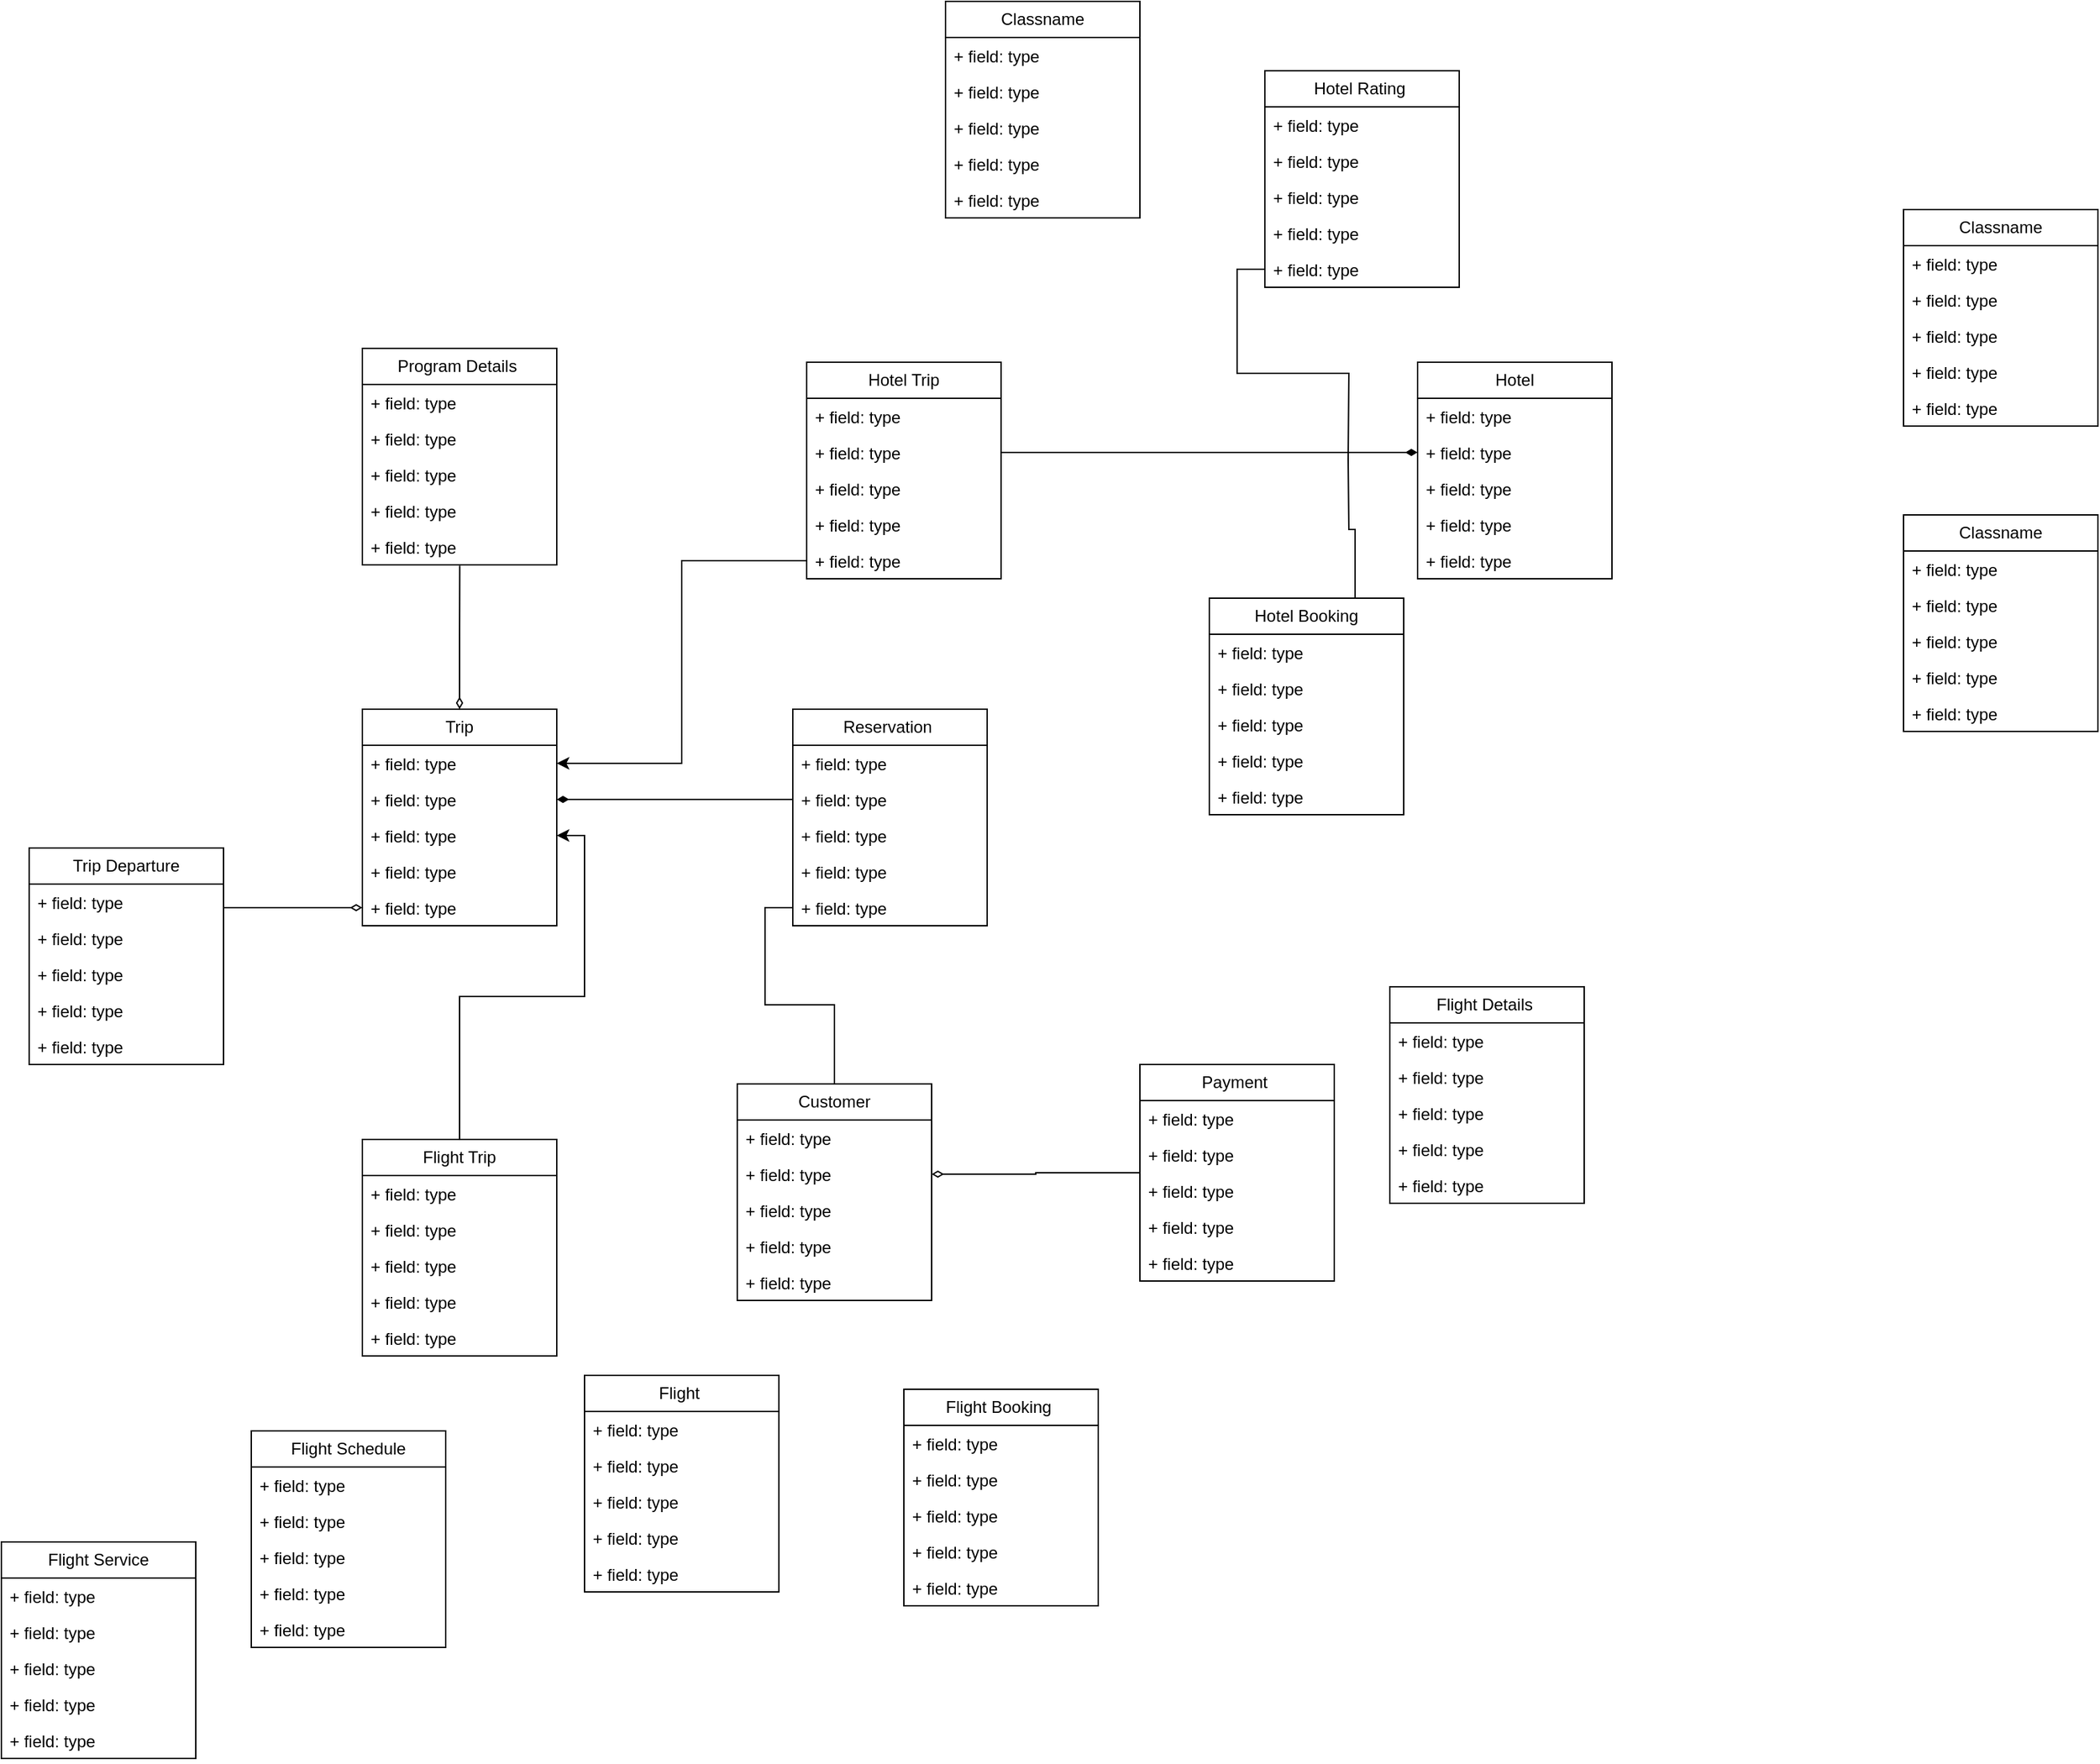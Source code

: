 <mxfile version="24.7.17">
  <diagram name="Page-1" id="XAzfdvRKxMqADVPigdxA">
    <mxGraphModel dx="3598" dy="2208" grid="1" gridSize="10" guides="1" tooltips="1" connect="1" arrows="1" fold="1" page="1" pageScale="1" pageWidth="850" pageHeight="1100" math="0" shadow="0">
      <root>
        <mxCell id="0" />
        <mxCell id="1" parent="0" />
        <mxCell id="RdfMwzU2SmDmF-A31WhD-36" style="edgeStyle=orthogonalEdgeStyle;rounded=0;orthogonalLoop=1;jettySize=auto;html=1;exitX=1;exitY=0.5;exitDx=0;exitDy=0;entryX=1;entryY=0.5;entryDx=0;entryDy=0;" parent="1" edge="1">
          <mxGeometry relative="1" as="geometry">
            <mxPoint x="190" y="120.0" as="targetPoint" />
            <Array as="points">
              <mxPoint x="560" y="300" />
              <mxPoint x="560" y="120" />
            </Array>
          </mxGeometry>
        </mxCell>
        <mxCell id="PqqIBDj1YlnKyvbkAwtZ-1" value="Hotel Rating&amp;nbsp;" style="swimlane;fontStyle=0;childLayout=stackLayout;horizontal=1;startSize=26;fillColor=none;horizontalStack=0;resizeParent=1;resizeParentMax=0;resizeLast=0;collapsible=1;marginBottom=0;whiteSpace=wrap;html=1;strokeColor=default;" vertex="1" parent="1">
          <mxGeometry y="-50" width="140" height="156" as="geometry" />
        </mxCell>
        <mxCell id="PqqIBDj1YlnKyvbkAwtZ-2" value="+ field: type" style="text;strokeColor=none;fillColor=none;align=left;verticalAlign=top;spacingLeft=4;spacingRight=4;overflow=hidden;rotatable=0;points=[[0,0.5],[1,0.5]];portConstraint=eastwest;whiteSpace=wrap;html=1;" vertex="1" parent="PqqIBDj1YlnKyvbkAwtZ-1">
          <mxGeometry y="26" width="140" height="26" as="geometry" />
        </mxCell>
        <mxCell id="PqqIBDj1YlnKyvbkAwtZ-3" value="+ field: type" style="text;strokeColor=none;fillColor=none;align=left;verticalAlign=top;spacingLeft=4;spacingRight=4;overflow=hidden;rotatable=0;points=[[0,0.5],[1,0.5]];portConstraint=eastwest;whiteSpace=wrap;html=1;" vertex="1" parent="PqqIBDj1YlnKyvbkAwtZ-1">
          <mxGeometry y="52" width="140" height="26" as="geometry" />
        </mxCell>
        <mxCell id="PqqIBDj1YlnKyvbkAwtZ-4" value="+ field: type" style="text;strokeColor=none;fillColor=none;align=left;verticalAlign=top;spacingLeft=4;spacingRight=4;overflow=hidden;rotatable=0;points=[[0,0.5],[1,0.5]];portConstraint=eastwest;whiteSpace=wrap;html=1;" vertex="1" parent="PqqIBDj1YlnKyvbkAwtZ-1">
          <mxGeometry y="78" width="140" height="26" as="geometry" />
        </mxCell>
        <mxCell id="PqqIBDj1YlnKyvbkAwtZ-5" value="+ field: type" style="text;strokeColor=none;fillColor=none;align=left;verticalAlign=top;spacingLeft=4;spacingRight=4;overflow=hidden;rotatable=0;points=[[0,0.5],[1,0.5]];portConstraint=eastwest;whiteSpace=wrap;html=1;" vertex="1" parent="PqqIBDj1YlnKyvbkAwtZ-1">
          <mxGeometry y="104" width="140" height="26" as="geometry" />
        </mxCell>
        <mxCell id="PqqIBDj1YlnKyvbkAwtZ-122" style="edgeStyle=orthogonalEdgeStyle;rounded=0;orthogonalLoop=1;jettySize=auto;html=1;exitX=0;exitY=0.5;exitDx=0;exitDy=0;endArrow=none;endFill=0;jumpSize=3;endSize=4;startSize=5;" edge="1" parent="PqqIBDj1YlnKyvbkAwtZ-1" source="PqqIBDj1YlnKyvbkAwtZ-7">
          <mxGeometry relative="1" as="geometry">
            <mxPoint x="60" y="280" as="targetPoint" />
          </mxGeometry>
        </mxCell>
        <mxCell id="PqqIBDj1YlnKyvbkAwtZ-7" value="+ field: type" style="text;strokeColor=none;fillColor=none;align=left;verticalAlign=top;spacingLeft=4;spacingRight=4;overflow=hidden;rotatable=0;points=[[0,0.5],[1,0.5]];portConstraint=eastwest;whiteSpace=wrap;html=1;" vertex="1" parent="PqqIBDj1YlnKyvbkAwtZ-1">
          <mxGeometry y="130" width="140" height="26" as="geometry" />
        </mxCell>
        <mxCell id="PqqIBDj1YlnKyvbkAwtZ-8" value="Flight Schedule" style="swimlane;fontStyle=0;childLayout=stackLayout;horizontal=1;startSize=26;fillColor=none;horizontalStack=0;resizeParent=1;resizeParentMax=0;resizeLast=0;collapsible=1;marginBottom=0;whiteSpace=wrap;html=1;" vertex="1" parent="1">
          <mxGeometry x="-730" y="930" width="140" height="156" as="geometry" />
        </mxCell>
        <mxCell id="PqqIBDj1YlnKyvbkAwtZ-9" value="+ field: type" style="text;strokeColor=none;fillColor=none;align=left;verticalAlign=top;spacingLeft=4;spacingRight=4;overflow=hidden;rotatable=0;points=[[0,0.5],[1,0.5]];portConstraint=eastwest;whiteSpace=wrap;html=1;" vertex="1" parent="PqqIBDj1YlnKyvbkAwtZ-8">
          <mxGeometry y="26" width="140" height="26" as="geometry" />
        </mxCell>
        <mxCell id="PqqIBDj1YlnKyvbkAwtZ-10" value="+ field: type" style="text;strokeColor=none;fillColor=none;align=left;verticalAlign=top;spacingLeft=4;spacingRight=4;overflow=hidden;rotatable=0;points=[[0,0.5],[1,0.5]];portConstraint=eastwest;whiteSpace=wrap;html=1;" vertex="1" parent="PqqIBDj1YlnKyvbkAwtZ-8">
          <mxGeometry y="52" width="140" height="26" as="geometry" />
        </mxCell>
        <mxCell id="PqqIBDj1YlnKyvbkAwtZ-11" value="+ field: type" style="text;strokeColor=none;fillColor=none;align=left;verticalAlign=top;spacingLeft=4;spacingRight=4;overflow=hidden;rotatable=0;points=[[0,0.5],[1,0.5]];portConstraint=eastwest;whiteSpace=wrap;html=1;" vertex="1" parent="PqqIBDj1YlnKyvbkAwtZ-8">
          <mxGeometry y="78" width="140" height="26" as="geometry" />
        </mxCell>
        <mxCell id="PqqIBDj1YlnKyvbkAwtZ-12" value="+ field: type" style="text;strokeColor=none;fillColor=none;align=left;verticalAlign=top;spacingLeft=4;spacingRight=4;overflow=hidden;rotatable=0;points=[[0,0.5],[1,0.5]];portConstraint=eastwest;whiteSpace=wrap;html=1;" vertex="1" parent="PqqIBDj1YlnKyvbkAwtZ-8">
          <mxGeometry y="104" width="140" height="26" as="geometry" />
        </mxCell>
        <mxCell id="PqqIBDj1YlnKyvbkAwtZ-13" value="+ field: type" style="text;strokeColor=none;fillColor=none;align=left;verticalAlign=top;spacingLeft=4;spacingRight=4;overflow=hidden;rotatable=0;points=[[0,0.5],[1,0.5]];portConstraint=eastwest;whiteSpace=wrap;html=1;" vertex="1" parent="PqqIBDj1YlnKyvbkAwtZ-8">
          <mxGeometry y="130" width="140" height="26" as="geometry" />
        </mxCell>
        <mxCell id="PqqIBDj1YlnKyvbkAwtZ-14" value="Hotel" style="swimlane;fontStyle=0;childLayout=stackLayout;horizontal=1;startSize=26;fillColor=none;horizontalStack=0;resizeParent=1;resizeParentMax=0;resizeLast=0;collapsible=1;marginBottom=0;whiteSpace=wrap;html=1;" vertex="1" parent="1">
          <mxGeometry x="110" y="160" width="140" height="156" as="geometry" />
        </mxCell>
        <mxCell id="PqqIBDj1YlnKyvbkAwtZ-15" value="+ field: type" style="text;strokeColor=none;fillColor=none;align=left;verticalAlign=top;spacingLeft=4;spacingRight=4;overflow=hidden;rotatable=0;points=[[0,0.5],[1,0.5]];portConstraint=eastwest;whiteSpace=wrap;html=1;" vertex="1" parent="PqqIBDj1YlnKyvbkAwtZ-14">
          <mxGeometry y="26" width="140" height="26" as="geometry" />
        </mxCell>
        <mxCell id="PqqIBDj1YlnKyvbkAwtZ-16" value="+ field: type" style="text;strokeColor=none;fillColor=none;align=left;verticalAlign=top;spacingLeft=4;spacingRight=4;overflow=hidden;rotatable=0;points=[[0,0.5],[1,0.5]];portConstraint=eastwest;whiteSpace=wrap;html=1;" vertex="1" parent="PqqIBDj1YlnKyvbkAwtZ-14">
          <mxGeometry y="52" width="140" height="26" as="geometry" />
        </mxCell>
        <mxCell id="PqqIBDj1YlnKyvbkAwtZ-17" value="+ field: type" style="text;strokeColor=none;fillColor=none;align=left;verticalAlign=top;spacingLeft=4;spacingRight=4;overflow=hidden;rotatable=0;points=[[0,0.5],[1,0.5]];portConstraint=eastwest;whiteSpace=wrap;html=1;" vertex="1" parent="PqqIBDj1YlnKyvbkAwtZ-14">
          <mxGeometry y="78" width="140" height="26" as="geometry" />
        </mxCell>
        <mxCell id="PqqIBDj1YlnKyvbkAwtZ-18" value="+ field: type" style="text;strokeColor=none;fillColor=none;align=left;verticalAlign=top;spacingLeft=4;spacingRight=4;overflow=hidden;rotatable=0;points=[[0,0.5],[1,0.5]];portConstraint=eastwest;whiteSpace=wrap;html=1;" vertex="1" parent="PqqIBDj1YlnKyvbkAwtZ-14">
          <mxGeometry y="104" width="140" height="26" as="geometry" />
        </mxCell>
        <mxCell id="PqqIBDj1YlnKyvbkAwtZ-19" value="+ field: type" style="text;strokeColor=none;fillColor=none;align=left;verticalAlign=top;spacingLeft=4;spacingRight=4;overflow=hidden;rotatable=0;points=[[0,0.5],[1,0.5]];portConstraint=eastwest;whiteSpace=wrap;html=1;" vertex="1" parent="PqqIBDj1YlnKyvbkAwtZ-14">
          <mxGeometry y="130" width="140" height="26" as="geometry" />
        </mxCell>
        <mxCell id="PqqIBDj1YlnKyvbkAwtZ-127" style="edgeStyle=orthogonalEdgeStyle;rounded=0;orthogonalLoop=1;jettySize=auto;html=1;entryX=1;entryY=0.5;entryDx=0;entryDy=0;endArrow=diamondThin;endFill=0;" edge="1" parent="1" source="PqqIBDj1YlnKyvbkAwtZ-20" target="PqqIBDj1YlnKyvbkAwtZ-46">
          <mxGeometry relative="1" as="geometry" />
        </mxCell>
        <mxCell id="PqqIBDj1YlnKyvbkAwtZ-20" value="Payment&amp;nbsp;" style="swimlane;fontStyle=0;childLayout=stackLayout;horizontal=1;startSize=26;fillColor=none;horizontalStack=0;resizeParent=1;resizeParentMax=0;resizeLast=0;collapsible=1;marginBottom=0;whiteSpace=wrap;html=1;" vertex="1" parent="1">
          <mxGeometry x="-90" y="666" width="140" height="156" as="geometry" />
        </mxCell>
        <mxCell id="PqqIBDj1YlnKyvbkAwtZ-21" value="+ field: type" style="text;strokeColor=none;fillColor=none;align=left;verticalAlign=top;spacingLeft=4;spacingRight=4;overflow=hidden;rotatable=0;points=[[0,0.5],[1,0.5]];portConstraint=eastwest;whiteSpace=wrap;html=1;" vertex="1" parent="PqqIBDj1YlnKyvbkAwtZ-20">
          <mxGeometry y="26" width="140" height="26" as="geometry" />
        </mxCell>
        <mxCell id="PqqIBDj1YlnKyvbkAwtZ-22" value="+ field: type" style="text;strokeColor=none;fillColor=none;align=left;verticalAlign=top;spacingLeft=4;spacingRight=4;overflow=hidden;rotatable=0;points=[[0,0.5],[1,0.5]];portConstraint=eastwest;whiteSpace=wrap;html=1;" vertex="1" parent="PqqIBDj1YlnKyvbkAwtZ-20">
          <mxGeometry y="52" width="140" height="26" as="geometry" />
        </mxCell>
        <mxCell id="PqqIBDj1YlnKyvbkAwtZ-23" value="+ field: type" style="text;strokeColor=none;fillColor=none;align=left;verticalAlign=top;spacingLeft=4;spacingRight=4;overflow=hidden;rotatable=0;points=[[0,0.5],[1,0.5]];portConstraint=eastwest;whiteSpace=wrap;html=1;" vertex="1" parent="PqqIBDj1YlnKyvbkAwtZ-20">
          <mxGeometry y="78" width="140" height="26" as="geometry" />
        </mxCell>
        <mxCell id="PqqIBDj1YlnKyvbkAwtZ-24" value="+ field: type" style="text;strokeColor=none;fillColor=none;align=left;verticalAlign=top;spacingLeft=4;spacingRight=4;overflow=hidden;rotatable=0;points=[[0,0.5],[1,0.5]];portConstraint=eastwest;whiteSpace=wrap;html=1;" vertex="1" parent="PqqIBDj1YlnKyvbkAwtZ-20">
          <mxGeometry y="104" width="140" height="26" as="geometry" />
        </mxCell>
        <mxCell id="PqqIBDj1YlnKyvbkAwtZ-25" value="+ field: type" style="text;strokeColor=none;fillColor=none;align=left;verticalAlign=top;spacingLeft=4;spacingRight=4;overflow=hidden;rotatable=0;points=[[0,0.5],[1,0.5]];portConstraint=eastwest;whiteSpace=wrap;html=1;" vertex="1" parent="PqqIBDj1YlnKyvbkAwtZ-20">
          <mxGeometry y="130" width="140" height="26" as="geometry" />
        </mxCell>
        <mxCell id="PqqIBDj1YlnKyvbkAwtZ-26" value="Trip" style="swimlane;fontStyle=0;childLayout=stackLayout;horizontal=1;startSize=26;fillColor=none;horizontalStack=0;resizeParent=1;resizeParentMax=0;resizeLast=0;collapsible=1;marginBottom=0;whiteSpace=wrap;html=1;" vertex="1" parent="1">
          <mxGeometry x="-650" y="410" width="140" height="156" as="geometry" />
        </mxCell>
        <mxCell id="PqqIBDj1YlnKyvbkAwtZ-27" value="+ field: type" style="text;strokeColor=none;fillColor=none;align=left;verticalAlign=top;spacingLeft=4;spacingRight=4;overflow=hidden;rotatable=0;points=[[0,0.5],[1,0.5]];portConstraint=eastwest;whiteSpace=wrap;html=1;" vertex="1" parent="PqqIBDj1YlnKyvbkAwtZ-26">
          <mxGeometry y="26" width="140" height="26" as="geometry" />
        </mxCell>
        <mxCell id="PqqIBDj1YlnKyvbkAwtZ-28" value="+ field: type" style="text;strokeColor=none;fillColor=none;align=left;verticalAlign=top;spacingLeft=4;spacingRight=4;overflow=hidden;rotatable=0;points=[[0,0.5],[1,0.5]];portConstraint=eastwest;whiteSpace=wrap;html=1;" vertex="1" parent="PqqIBDj1YlnKyvbkAwtZ-26">
          <mxGeometry y="52" width="140" height="26" as="geometry" />
        </mxCell>
        <mxCell id="PqqIBDj1YlnKyvbkAwtZ-29" value="+ field: type" style="text;strokeColor=none;fillColor=none;align=left;verticalAlign=top;spacingLeft=4;spacingRight=4;overflow=hidden;rotatable=0;points=[[0,0.5],[1,0.5]];portConstraint=eastwest;whiteSpace=wrap;html=1;" vertex="1" parent="PqqIBDj1YlnKyvbkAwtZ-26">
          <mxGeometry y="78" width="140" height="26" as="geometry" />
        </mxCell>
        <mxCell id="PqqIBDj1YlnKyvbkAwtZ-30" value="+ field: type" style="text;strokeColor=none;fillColor=none;align=left;verticalAlign=top;spacingLeft=4;spacingRight=4;overflow=hidden;rotatable=0;points=[[0,0.5],[1,0.5]];portConstraint=eastwest;whiteSpace=wrap;html=1;" vertex="1" parent="PqqIBDj1YlnKyvbkAwtZ-26">
          <mxGeometry y="104" width="140" height="26" as="geometry" />
        </mxCell>
        <mxCell id="PqqIBDj1YlnKyvbkAwtZ-31" value="+ field: type" style="text;strokeColor=none;fillColor=none;align=left;verticalAlign=top;spacingLeft=4;spacingRight=4;overflow=hidden;rotatable=0;points=[[0,0.5],[1,0.5]];portConstraint=eastwest;whiteSpace=wrap;html=1;" vertex="1" parent="PqqIBDj1YlnKyvbkAwtZ-26">
          <mxGeometry y="130" width="140" height="26" as="geometry" />
        </mxCell>
        <mxCell id="PqqIBDj1YlnKyvbkAwtZ-32" value="Reservation&amp;nbsp;" style="swimlane;fontStyle=0;childLayout=stackLayout;horizontal=1;startSize=26;fillColor=none;horizontalStack=0;resizeParent=1;resizeParentMax=0;resizeLast=0;collapsible=1;marginBottom=0;whiteSpace=wrap;html=1;" vertex="1" parent="1">
          <mxGeometry x="-340" y="410" width="140" height="156" as="geometry" />
        </mxCell>
        <mxCell id="PqqIBDj1YlnKyvbkAwtZ-33" value="+ field: type" style="text;strokeColor=none;fillColor=none;align=left;verticalAlign=top;spacingLeft=4;spacingRight=4;overflow=hidden;rotatable=0;points=[[0,0.5],[1,0.5]];portConstraint=eastwest;whiteSpace=wrap;html=1;" vertex="1" parent="PqqIBDj1YlnKyvbkAwtZ-32">
          <mxGeometry y="26" width="140" height="26" as="geometry" />
        </mxCell>
        <mxCell id="PqqIBDj1YlnKyvbkAwtZ-34" value="+ field: type" style="text;strokeColor=none;fillColor=none;align=left;verticalAlign=top;spacingLeft=4;spacingRight=4;overflow=hidden;rotatable=0;points=[[0,0.5],[1,0.5]];portConstraint=eastwest;whiteSpace=wrap;html=1;" vertex="1" parent="PqqIBDj1YlnKyvbkAwtZ-32">
          <mxGeometry y="52" width="140" height="26" as="geometry" />
        </mxCell>
        <mxCell id="PqqIBDj1YlnKyvbkAwtZ-35" value="+ field: type" style="text;strokeColor=none;fillColor=none;align=left;verticalAlign=top;spacingLeft=4;spacingRight=4;overflow=hidden;rotatable=0;points=[[0,0.5],[1,0.5]];portConstraint=eastwest;whiteSpace=wrap;html=1;" vertex="1" parent="PqqIBDj1YlnKyvbkAwtZ-32">
          <mxGeometry y="78" width="140" height="26" as="geometry" />
        </mxCell>
        <mxCell id="PqqIBDj1YlnKyvbkAwtZ-36" value="+ field: type" style="text;strokeColor=none;fillColor=none;align=left;verticalAlign=top;spacingLeft=4;spacingRight=4;overflow=hidden;rotatable=0;points=[[0,0.5],[1,0.5]];portConstraint=eastwest;whiteSpace=wrap;html=1;" vertex="1" parent="PqqIBDj1YlnKyvbkAwtZ-32">
          <mxGeometry y="104" width="140" height="26" as="geometry" />
        </mxCell>
        <mxCell id="PqqIBDj1YlnKyvbkAwtZ-37" value="+ field: type" style="text;strokeColor=none;fillColor=none;align=left;verticalAlign=top;spacingLeft=4;spacingRight=4;overflow=hidden;rotatable=0;points=[[0,0.5],[1,0.5]];portConstraint=eastwest;whiteSpace=wrap;html=1;" vertex="1" parent="PqqIBDj1YlnKyvbkAwtZ-32">
          <mxGeometry y="130" width="140" height="26" as="geometry" />
        </mxCell>
        <mxCell id="PqqIBDj1YlnKyvbkAwtZ-38" value="Program Details&amp;nbsp;" style="swimlane;fontStyle=0;childLayout=stackLayout;horizontal=1;startSize=26;fillColor=none;horizontalStack=0;resizeParent=1;resizeParentMax=0;resizeLast=0;collapsible=1;marginBottom=0;whiteSpace=wrap;html=1;" vertex="1" parent="1">
          <mxGeometry x="-650" y="150" width="140" height="156" as="geometry" />
        </mxCell>
        <mxCell id="PqqIBDj1YlnKyvbkAwtZ-39" value="+ field: type" style="text;strokeColor=none;fillColor=none;align=left;verticalAlign=top;spacingLeft=4;spacingRight=4;overflow=hidden;rotatable=0;points=[[0,0.5],[1,0.5]];portConstraint=eastwest;whiteSpace=wrap;html=1;" vertex="1" parent="PqqIBDj1YlnKyvbkAwtZ-38">
          <mxGeometry y="26" width="140" height="26" as="geometry" />
        </mxCell>
        <mxCell id="PqqIBDj1YlnKyvbkAwtZ-40" value="+ field: type" style="text;strokeColor=none;fillColor=none;align=left;verticalAlign=top;spacingLeft=4;spacingRight=4;overflow=hidden;rotatable=0;points=[[0,0.5],[1,0.5]];portConstraint=eastwest;whiteSpace=wrap;html=1;" vertex="1" parent="PqqIBDj1YlnKyvbkAwtZ-38">
          <mxGeometry y="52" width="140" height="26" as="geometry" />
        </mxCell>
        <mxCell id="PqqIBDj1YlnKyvbkAwtZ-41" value="+ field: type" style="text;strokeColor=none;fillColor=none;align=left;verticalAlign=top;spacingLeft=4;spacingRight=4;overflow=hidden;rotatable=0;points=[[0,0.5],[1,0.5]];portConstraint=eastwest;whiteSpace=wrap;html=1;" vertex="1" parent="PqqIBDj1YlnKyvbkAwtZ-38">
          <mxGeometry y="78" width="140" height="26" as="geometry" />
        </mxCell>
        <mxCell id="PqqIBDj1YlnKyvbkAwtZ-42" value="+ field: type" style="text;strokeColor=none;fillColor=none;align=left;verticalAlign=top;spacingLeft=4;spacingRight=4;overflow=hidden;rotatable=0;points=[[0,0.5],[1,0.5]];portConstraint=eastwest;whiteSpace=wrap;html=1;" vertex="1" parent="PqqIBDj1YlnKyvbkAwtZ-38">
          <mxGeometry y="104" width="140" height="26" as="geometry" />
        </mxCell>
        <mxCell id="PqqIBDj1YlnKyvbkAwtZ-43" value="+ field: type" style="text;strokeColor=none;fillColor=none;align=left;verticalAlign=top;spacingLeft=4;spacingRight=4;overflow=hidden;rotatable=0;points=[[0,0.5],[1,0.5]];portConstraint=eastwest;whiteSpace=wrap;html=1;" vertex="1" parent="PqqIBDj1YlnKyvbkAwtZ-38">
          <mxGeometry y="130" width="140" height="26" as="geometry" />
        </mxCell>
        <mxCell id="PqqIBDj1YlnKyvbkAwtZ-44" value="Customer" style="swimlane;fontStyle=0;childLayout=stackLayout;horizontal=1;startSize=26;fillColor=none;horizontalStack=0;resizeParent=1;resizeParentMax=0;resizeLast=0;collapsible=1;marginBottom=0;whiteSpace=wrap;html=1;" vertex="1" parent="1">
          <mxGeometry x="-380" y="680" width="140" height="156" as="geometry" />
        </mxCell>
        <mxCell id="PqqIBDj1YlnKyvbkAwtZ-45" value="+ field: type" style="text;strokeColor=none;fillColor=none;align=left;verticalAlign=top;spacingLeft=4;spacingRight=4;overflow=hidden;rotatable=0;points=[[0,0.5],[1,0.5]];portConstraint=eastwest;whiteSpace=wrap;html=1;" vertex="1" parent="PqqIBDj1YlnKyvbkAwtZ-44">
          <mxGeometry y="26" width="140" height="26" as="geometry" />
        </mxCell>
        <mxCell id="PqqIBDj1YlnKyvbkAwtZ-46" value="+ field: type" style="text;strokeColor=none;fillColor=none;align=left;verticalAlign=top;spacingLeft=4;spacingRight=4;overflow=hidden;rotatable=0;points=[[0,0.5],[1,0.5]];portConstraint=eastwest;whiteSpace=wrap;html=1;" vertex="1" parent="PqqIBDj1YlnKyvbkAwtZ-44">
          <mxGeometry y="52" width="140" height="26" as="geometry" />
        </mxCell>
        <mxCell id="PqqIBDj1YlnKyvbkAwtZ-47" value="+ field: type" style="text;strokeColor=none;fillColor=none;align=left;verticalAlign=top;spacingLeft=4;spacingRight=4;overflow=hidden;rotatable=0;points=[[0,0.5],[1,0.5]];portConstraint=eastwest;whiteSpace=wrap;html=1;" vertex="1" parent="PqqIBDj1YlnKyvbkAwtZ-44">
          <mxGeometry y="78" width="140" height="26" as="geometry" />
        </mxCell>
        <mxCell id="PqqIBDj1YlnKyvbkAwtZ-48" value="+ field: type" style="text;strokeColor=none;fillColor=none;align=left;verticalAlign=top;spacingLeft=4;spacingRight=4;overflow=hidden;rotatable=0;points=[[0,0.5],[1,0.5]];portConstraint=eastwest;whiteSpace=wrap;html=1;" vertex="1" parent="PqqIBDj1YlnKyvbkAwtZ-44">
          <mxGeometry y="104" width="140" height="26" as="geometry" />
        </mxCell>
        <mxCell id="PqqIBDj1YlnKyvbkAwtZ-49" value="+ field: type" style="text;strokeColor=none;fillColor=none;align=left;verticalAlign=top;spacingLeft=4;spacingRight=4;overflow=hidden;rotatable=0;points=[[0,0.5],[1,0.5]];portConstraint=eastwest;whiteSpace=wrap;html=1;" vertex="1" parent="PqqIBDj1YlnKyvbkAwtZ-44">
          <mxGeometry y="130" width="140" height="26" as="geometry" />
        </mxCell>
        <mxCell id="PqqIBDj1YlnKyvbkAwtZ-50" value="Flight&amp;nbsp;" style="swimlane;fontStyle=0;childLayout=stackLayout;horizontal=1;startSize=26;fillColor=none;horizontalStack=0;resizeParent=1;resizeParentMax=0;resizeLast=0;collapsible=1;marginBottom=0;whiteSpace=wrap;html=1;" vertex="1" parent="1">
          <mxGeometry x="-490" y="890" width="140" height="156" as="geometry" />
        </mxCell>
        <mxCell id="PqqIBDj1YlnKyvbkAwtZ-51" value="+ field: type" style="text;strokeColor=none;fillColor=none;align=left;verticalAlign=top;spacingLeft=4;spacingRight=4;overflow=hidden;rotatable=0;points=[[0,0.5],[1,0.5]];portConstraint=eastwest;whiteSpace=wrap;html=1;" vertex="1" parent="PqqIBDj1YlnKyvbkAwtZ-50">
          <mxGeometry y="26" width="140" height="26" as="geometry" />
        </mxCell>
        <mxCell id="PqqIBDj1YlnKyvbkAwtZ-52" value="+ field: type" style="text;strokeColor=none;fillColor=none;align=left;verticalAlign=top;spacingLeft=4;spacingRight=4;overflow=hidden;rotatable=0;points=[[0,0.5],[1,0.5]];portConstraint=eastwest;whiteSpace=wrap;html=1;" vertex="1" parent="PqqIBDj1YlnKyvbkAwtZ-50">
          <mxGeometry y="52" width="140" height="26" as="geometry" />
        </mxCell>
        <mxCell id="PqqIBDj1YlnKyvbkAwtZ-53" value="+ field: type" style="text;strokeColor=none;fillColor=none;align=left;verticalAlign=top;spacingLeft=4;spacingRight=4;overflow=hidden;rotatable=0;points=[[0,0.5],[1,0.5]];portConstraint=eastwest;whiteSpace=wrap;html=1;" vertex="1" parent="PqqIBDj1YlnKyvbkAwtZ-50">
          <mxGeometry y="78" width="140" height="26" as="geometry" />
        </mxCell>
        <mxCell id="PqqIBDj1YlnKyvbkAwtZ-54" value="+ field: type" style="text;strokeColor=none;fillColor=none;align=left;verticalAlign=top;spacingLeft=4;spacingRight=4;overflow=hidden;rotatable=0;points=[[0,0.5],[1,0.5]];portConstraint=eastwest;whiteSpace=wrap;html=1;" vertex="1" parent="PqqIBDj1YlnKyvbkAwtZ-50">
          <mxGeometry y="104" width="140" height="26" as="geometry" />
        </mxCell>
        <mxCell id="PqqIBDj1YlnKyvbkAwtZ-55" value="+ field: type" style="text;strokeColor=none;fillColor=none;align=left;verticalAlign=top;spacingLeft=4;spacingRight=4;overflow=hidden;rotatable=0;points=[[0,0.5],[1,0.5]];portConstraint=eastwest;whiteSpace=wrap;html=1;" vertex="1" parent="PqqIBDj1YlnKyvbkAwtZ-50">
          <mxGeometry y="130" width="140" height="26" as="geometry" />
        </mxCell>
        <mxCell id="PqqIBDj1YlnKyvbkAwtZ-56" value="Flight Service" style="swimlane;fontStyle=0;childLayout=stackLayout;horizontal=1;startSize=26;fillColor=none;horizontalStack=0;resizeParent=1;resizeParentMax=0;resizeLast=0;collapsible=1;marginBottom=0;whiteSpace=wrap;html=1;" vertex="1" parent="1">
          <mxGeometry x="-910" y="1010" width="140" height="156" as="geometry" />
        </mxCell>
        <mxCell id="PqqIBDj1YlnKyvbkAwtZ-57" value="+ field: type" style="text;strokeColor=none;fillColor=none;align=left;verticalAlign=top;spacingLeft=4;spacingRight=4;overflow=hidden;rotatable=0;points=[[0,0.5],[1,0.5]];portConstraint=eastwest;whiteSpace=wrap;html=1;" vertex="1" parent="PqqIBDj1YlnKyvbkAwtZ-56">
          <mxGeometry y="26" width="140" height="26" as="geometry" />
        </mxCell>
        <mxCell id="PqqIBDj1YlnKyvbkAwtZ-58" value="+ field: type" style="text;strokeColor=none;fillColor=none;align=left;verticalAlign=top;spacingLeft=4;spacingRight=4;overflow=hidden;rotatable=0;points=[[0,0.5],[1,0.5]];portConstraint=eastwest;whiteSpace=wrap;html=1;" vertex="1" parent="PqqIBDj1YlnKyvbkAwtZ-56">
          <mxGeometry y="52" width="140" height="26" as="geometry" />
        </mxCell>
        <mxCell id="PqqIBDj1YlnKyvbkAwtZ-59" value="+ field: type" style="text;strokeColor=none;fillColor=none;align=left;verticalAlign=top;spacingLeft=4;spacingRight=4;overflow=hidden;rotatable=0;points=[[0,0.5],[1,0.5]];portConstraint=eastwest;whiteSpace=wrap;html=1;" vertex="1" parent="PqqIBDj1YlnKyvbkAwtZ-56">
          <mxGeometry y="78" width="140" height="26" as="geometry" />
        </mxCell>
        <mxCell id="PqqIBDj1YlnKyvbkAwtZ-60" value="+ field: type" style="text;strokeColor=none;fillColor=none;align=left;verticalAlign=top;spacingLeft=4;spacingRight=4;overflow=hidden;rotatable=0;points=[[0,0.5],[1,0.5]];portConstraint=eastwest;whiteSpace=wrap;html=1;" vertex="1" parent="PqqIBDj1YlnKyvbkAwtZ-56">
          <mxGeometry y="104" width="140" height="26" as="geometry" />
        </mxCell>
        <mxCell id="PqqIBDj1YlnKyvbkAwtZ-61" value="+ field: type" style="text;strokeColor=none;fillColor=none;align=left;verticalAlign=top;spacingLeft=4;spacingRight=4;overflow=hidden;rotatable=0;points=[[0,0.5],[1,0.5]];portConstraint=eastwest;whiteSpace=wrap;html=1;" vertex="1" parent="PqqIBDj1YlnKyvbkAwtZ-56">
          <mxGeometry y="130" width="140" height="26" as="geometry" />
        </mxCell>
        <mxCell id="PqqIBDj1YlnKyvbkAwtZ-62" value="Classname" style="swimlane;fontStyle=0;childLayout=stackLayout;horizontal=1;startSize=26;fillColor=none;horizontalStack=0;resizeParent=1;resizeParentMax=0;resizeLast=0;collapsible=1;marginBottom=0;whiteSpace=wrap;html=1;" vertex="1" parent="1">
          <mxGeometry x="460" y="270" width="140" height="156" as="geometry" />
        </mxCell>
        <mxCell id="PqqIBDj1YlnKyvbkAwtZ-63" value="+ field: type" style="text;strokeColor=none;fillColor=none;align=left;verticalAlign=top;spacingLeft=4;spacingRight=4;overflow=hidden;rotatable=0;points=[[0,0.5],[1,0.5]];portConstraint=eastwest;whiteSpace=wrap;html=1;" vertex="1" parent="PqqIBDj1YlnKyvbkAwtZ-62">
          <mxGeometry y="26" width="140" height="26" as="geometry" />
        </mxCell>
        <mxCell id="PqqIBDj1YlnKyvbkAwtZ-64" value="+ field: type" style="text;strokeColor=none;fillColor=none;align=left;verticalAlign=top;spacingLeft=4;spacingRight=4;overflow=hidden;rotatable=0;points=[[0,0.5],[1,0.5]];portConstraint=eastwest;whiteSpace=wrap;html=1;" vertex="1" parent="PqqIBDj1YlnKyvbkAwtZ-62">
          <mxGeometry y="52" width="140" height="26" as="geometry" />
        </mxCell>
        <mxCell id="PqqIBDj1YlnKyvbkAwtZ-65" value="+ field: type" style="text;strokeColor=none;fillColor=none;align=left;verticalAlign=top;spacingLeft=4;spacingRight=4;overflow=hidden;rotatable=0;points=[[0,0.5],[1,0.5]];portConstraint=eastwest;whiteSpace=wrap;html=1;" vertex="1" parent="PqqIBDj1YlnKyvbkAwtZ-62">
          <mxGeometry y="78" width="140" height="26" as="geometry" />
        </mxCell>
        <mxCell id="PqqIBDj1YlnKyvbkAwtZ-66" value="+ field: type" style="text;strokeColor=none;fillColor=none;align=left;verticalAlign=top;spacingLeft=4;spacingRight=4;overflow=hidden;rotatable=0;points=[[0,0.5],[1,0.5]];portConstraint=eastwest;whiteSpace=wrap;html=1;" vertex="1" parent="PqqIBDj1YlnKyvbkAwtZ-62">
          <mxGeometry y="104" width="140" height="26" as="geometry" />
        </mxCell>
        <mxCell id="PqqIBDj1YlnKyvbkAwtZ-67" value="+ field: type" style="text;strokeColor=none;fillColor=none;align=left;verticalAlign=top;spacingLeft=4;spacingRight=4;overflow=hidden;rotatable=0;points=[[0,0.5],[1,0.5]];portConstraint=eastwest;whiteSpace=wrap;html=1;" vertex="1" parent="PqqIBDj1YlnKyvbkAwtZ-62">
          <mxGeometry y="130" width="140" height="26" as="geometry" />
        </mxCell>
        <mxCell id="PqqIBDj1YlnKyvbkAwtZ-68" value="Classname" style="swimlane;fontStyle=0;childLayout=stackLayout;horizontal=1;startSize=26;fillColor=none;horizontalStack=0;resizeParent=1;resizeParentMax=0;resizeLast=0;collapsible=1;marginBottom=0;whiteSpace=wrap;html=1;" vertex="1" parent="1">
          <mxGeometry x="460" y="50" width="140" height="156" as="geometry" />
        </mxCell>
        <mxCell id="PqqIBDj1YlnKyvbkAwtZ-69" value="+ field: type" style="text;strokeColor=none;fillColor=none;align=left;verticalAlign=top;spacingLeft=4;spacingRight=4;overflow=hidden;rotatable=0;points=[[0,0.5],[1,0.5]];portConstraint=eastwest;whiteSpace=wrap;html=1;" vertex="1" parent="PqqIBDj1YlnKyvbkAwtZ-68">
          <mxGeometry y="26" width="140" height="26" as="geometry" />
        </mxCell>
        <mxCell id="PqqIBDj1YlnKyvbkAwtZ-70" value="+ field: type" style="text;strokeColor=none;fillColor=none;align=left;verticalAlign=top;spacingLeft=4;spacingRight=4;overflow=hidden;rotatable=0;points=[[0,0.5],[1,0.5]];portConstraint=eastwest;whiteSpace=wrap;html=1;" vertex="1" parent="PqqIBDj1YlnKyvbkAwtZ-68">
          <mxGeometry y="52" width="140" height="26" as="geometry" />
        </mxCell>
        <mxCell id="PqqIBDj1YlnKyvbkAwtZ-71" value="+ field: type" style="text;strokeColor=none;fillColor=none;align=left;verticalAlign=top;spacingLeft=4;spacingRight=4;overflow=hidden;rotatable=0;points=[[0,0.5],[1,0.5]];portConstraint=eastwest;whiteSpace=wrap;html=1;" vertex="1" parent="PqqIBDj1YlnKyvbkAwtZ-68">
          <mxGeometry y="78" width="140" height="26" as="geometry" />
        </mxCell>
        <mxCell id="PqqIBDj1YlnKyvbkAwtZ-72" value="+ field: type" style="text;strokeColor=none;fillColor=none;align=left;verticalAlign=top;spacingLeft=4;spacingRight=4;overflow=hidden;rotatable=0;points=[[0,0.5],[1,0.5]];portConstraint=eastwest;whiteSpace=wrap;html=1;" vertex="1" parent="PqqIBDj1YlnKyvbkAwtZ-68">
          <mxGeometry y="104" width="140" height="26" as="geometry" />
        </mxCell>
        <mxCell id="PqqIBDj1YlnKyvbkAwtZ-73" value="+ field: type" style="text;strokeColor=none;fillColor=none;align=left;verticalAlign=top;spacingLeft=4;spacingRight=4;overflow=hidden;rotatable=0;points=[[0,0.5],[1,0.5]];portConstraint=eastwest;whiteSpace=wrap;html=1;" vertex="1" parent="PqqIBDj1YlnKyvbkAwtZ-68">
          <mxGeometry y="130" width="140" height="26" as="geometry" />
        </mxCell>
        <mxCell id="PqqIBDj1YlnKyvbkAwtZ-125" style="edgeStyle=orthogonalEdgeStyle;rounded=0;orthogonalLoop=1;jettySize=auto;html=1;endArrow=none;endFill=0;exitX=0.75;exitY=0;exitDx=0;exitDy=0;" edge="1" parent="1" source="PqqIBDj1YlnKyvbkAwtZ-74">
          <mxGeometry relative="1" as="geometry">
            <mxPoint x="60" y="230" as="targetPoint" />
          </mxGeometry>
        </mxCell>
        <mxCell id="PqqIBDj1YlnKyvbkAwtZ-74" value="Hotel Booking" style="swimlane;fontStyle=0;childLayout=stackLayout;horizontal=1;startSize=26;fillColor=none;horizontalStack=0;resizeParent=1;resizeParentMax=0;resizeLast=0;collapsible=1;marginBottom=0;whiteSpace=wrap;html=1;" vertex="1" parent="1">
          <mxGeometry x="-40" y="330" width="140" height="156" as="geometry" />
        </mxCell>
        <mxCell id="PqqIBDj1YlnKyvbkAwtZ-75" value="+ field: type" style="text;strokeColor=none;fillColor=none;align=left;verticalAlign=top;spacingLeft=4;spacingRight=4;overflow=hidden;rotatable=0;points=[[0,0.5],[1,0.5]];portConstraint=eastwest;whiteSpace=wrap;html=1;" vertex="1" parent="PqqIBDj1YlnKyvbkAwtZ-74">
          <mxGeometry y="26" width="140" height="26" as="geometry" />
        </mxCell>
        <mxCell id="PqqIBDj1YlnKyvbkAwtZ-76" value="+ field: type" style="text;strokeColor=none;fillColor=none;align=left;verticalAlign=top;spacingLeft=4;spacingRight=4;overflow=hidden;rotatable=0;points=[[0,0.5],[1,0.5]];portConstraint=eastwest;whiteSpace=wrap;html=1;" vertex="1" parent="PqqIBDj1YlnKyvbkAwtZ-74">
          <mxGeometry y="52" width="140" height="26" as="geometry" />
        </mxCell>
        <mxCell id="PqqIBDj1YlnKyvbkAwtZ-77" value="+ field: type" style="text;strokeColor=none;fillColor=none;align=left;verticalAlign=top;spacingLeft=4;spacingRight=4;overflow=hidden;rotatable=0;points=[[0,0.5],[1,0.5]];portConstraint=eastwest;whiteSpace=wrap;html=1;" vertex="1" parent="PqqIBDj1YlnKyvbkAwtZ-74">
          <mxGeometry y="78" width="140" height="26" as="geometry" />
        </mxCell>
        <mxCell id="PqqIBDj1YlnKyvbkAwtZ-78" value="+ field: type" style="text;strokeColor=none;fillColor=none;align=left;verticalAlign=top;spacingLeft=4;spacingRight=4;overflow=hidden;rotatable=0;points=[[0,0.5],[1,0.5]];portConstraint=eastwest;whiteSpace=wrap;html=1;" vertex="1" parent="PqqIBDj1YlnKyvbkAwtZ-74">
          <mxGeometry y="104" width="140" height="26" as="geometry" />
        </mxCell>
        <mxCell id="PqqIBDj1YlnKyvbkAwtZ-79" value="+ field: type" style="text;strokeColor=none;fillColor=none;align=left;verticalAlign=top;spacingLeft=4;spacingRight=4;overflow=hidden;rotatable=0;points=[[0,0.5],[1,0.5]];portConstraint=eastwest;whiteSpace=wrap;html=1;" vertex="1" parent="PqqIBDj1YlnKyvbkAwtZ-74">
          <mxGeometry y="130" width="140" height="26" as="geometry" />
        </mxCell>
        <mxCell id="PqqIBDj1YlnKyvbkAwtZ-80" value="Hotel Trip" style="swimlane;fontStyle=0;childLayout=stackLayout;horizontal=1;startSize=26;fillColor=none;horizontalStack=0;resizeParent=1;resizeParentMax=0;resizeLast=0;collapsible=1;marginBottom=0;whiteSpace=wrap;html=1;" vertex="1" parent="1">
          <mxGeometry x="-330" y="160" width="140" height="156" as="geometry" />
        </mxCell>
        <mxCell id="PqqIBDj1YlnKyvbkAwtZ-81" value="+ field: type" style="text;strokeColor=none;fillColor=none;align=left;verticalAlign=top;spacingLeft=4;spacingRight=4;overflow=hidden;rotatable=0;points=[[0,0.5],[1,0.5]];portConstraint=eastwest;whiteSpace=wrap;html=1;" vertex="1" parent="PqqIBDj1YlnKyvbkAwtZ-80">
          <mxGeometry y="26" width="140" height="26" as="geometry" />
        </mxCell>
        <mxCell id="PqqIBDj1YlnKyvbkAwtZ-82" value="+ field: type" style="text;strokeColor=none;fillColor=none;align=left;verticalAlign=top;spacingLeft=4;spacingRight=4;overflow=hidden;rotatable=0;points=[[0,0.5],[1,0.5]];portConstraint=eastwest;whiteSpace=wrap;html=1;" vertex="1" parent="PqqIBDj1YlnKyvbkAwtZ-80">
          <mxGeometry y="52" width="140" height="26" as="geometry" />
        </mxCell>
        <mxCell id="PqqIBDj1YlnKyvbkAwtZ-83" value="+ field: type" style="text;strokeColor=none;fillColor=none;align=left;verticalAlign=top;spacingLeft=4;spacingRight=4;overflow=hidden;rotatable=0;points=[[0,0.5],[1,0.5]];portConstraint=eastwest;whiteSpace=wrap;html=1;" vertex="1" parent="PqqIBDj1YlnKyvbkAwtZ-80">
          <mxGeometry y="78" width="140" height="26" as="geometry" />
        </mxCell>
        <mxCell id="PqqIBDj1YlnKyvbkAwtZ-84" value="+ field: type" style="text;strokeColor=none;fillColor=none;align=left;verticalAlign=top;spacingLeft=4;spacingRight=4;overflow=hidden;rotatable=0;points=[[0,0.5],[1,0.5]];portConstraint=eastwest;whiteSpace=wrap;html=1;" vertex="1" parent="PqqIBDj1YlnKyvbkAwtZ-80">
          <mxGeometry y="104" width="140" height="26" as="geometry" />
        </mxCell>
        <mxCell id="PqqIBDj1YlnKyvbkAwtZ-85" value="+ field: type" style="text;strokeColor=none;fillColor=none;align=left;verticalAlign=top;spacingLeft=4;spacingRight=4;overflow=hidden;rotatable=0;points=[[0,0.5],[1,0.5]];portConstraint=eastwest;whiteSpace=wrap;html=1;" vertex="1" parent="PqqIBDj1YlnKyvbkAwtZ-80">
          <mxGeometry y="130" width="140" height="26" as="geometry" />
        </mxCell>
        <mxCell id="PqqIBDj1YlnKyvbkAwtZ-117" style="edgeStyle=orthogonalEdgeStyle;rounded=0;orthogonalLoop=1;jettySize=auto;html=1;exitX=1;exitY=0.5;exitDx=0;exitDy=0;entryX=0;entryY=0.5;entryDx=0;entryDy=0;endArrow=diamondThin;endFill=0;" edge="1" parent="1" source="PqqIBDj1YlnKyvbkAwtZ-87" target="PqqIBDj1YlnKyvbkAwtZ-31">
          <mxGeometry relative="1" as="geometry">
            <Array as="points">
              <mxPoint x="-750" y="553" />
            </Array>
          </mxGeometry>
        </mxCell>
        <mxCell id="PqqIBDj1YlnKyvbkAwtZ-86" value="Trip Departure" style="swimlane;fontStyle=0;childLayout=stackLayout;horizontal=1;startSize=26;fillColor=none;horizontalStack=0;resizeParent=1;resizeParentMax=0;resizeLast=0;collapsible=1;marginBottom=0;whiteSpace=wrap;html=1;" vertex="1" parent="1">
          <mxGeometry x="-890" y="510" width="140" height="156" as="geometry" />
        </mxCell>
        <mxCell id="PqqIBDj1YlnKyvbkAwtZ-87" value="+ field: type" style="text;strokeColor=none;fillColor=none;align=left;verticalAlign=top;spacingLeft=4;spacingRight=4;overflow=hidden;rotatable=0;points=[[0,0.5],[1,0.5]];portConstraint=eastwest;whiteSpace=wrap;html=1;" vertex="1" parent="PqqIBDj1YlnKyvbkAwtZ-86">
          <mxGeometry y="26" width="140" height="26" as="geometry" />
        </mxCell>
        <mxCell id="PqqIBDj1YlnKyvbkAwtZ-88" value="+ field: type" style="text;strokeColor=none;fillColor=none;align=left;verticalAlign=top;spacingLeft=4;spacingRight=4;overflow=hidden;rotatable=0;points=[[0,0.5],[1,0.5]];portConstraint=eastwest;whiteSpace=wrap;html=1;" vertex="1" parent="PqqIBDj1YlnKyvbkAwtZ-86">
          <mxGeometry y="52" width="140" height="26" as="geometry" />
        </mxCell>
        <mxCell id="PqqIBDj1YlnKyvbkAwtZ-89" value="+ field: type" style="text;strokeColor=none;fillColor=none;align=left;verticalAlign=top;spacingLeft=4;spacingRight=4;overflow=hidden;rotatable=0;points=[[0,0.5],[1,0.5]];portConstraint=eastwest;whiteSpace=wrap;html=1;" vertex="1" parent="PqqIBDj1YlnKyvbkAwtZ-86">
          <mxGeometry y="78" width="140" height="26" as="geometry" />
        </mxCell>
        <mxCell id="PqqIBDj1YlnKyvbkAwtZ-90" value="+ field: type" style="text;strokeColor=none;fillColor=none;align=left;verticalAlign=top;spacingLeft=4;spacingRight=4;overflow=hidden;rotatable=0;points=[[0,0.5],[1,0.5]];portConstraint=eastwest;whiteSpace=wrap;html=1;" vertex="1" parent="PqqIBDj1YlnKyvbkAwtZ-86">
          <mxGeometry y="104" width="140" height="26" as="geometry" />
        </mxCell>
        <mxCell id="PqqIBDj1YlnKyvbkAwtZ-91" value="+ field: type" style="text;strokeColor=none;fillColor=none;align=left;verticalAlign=top;spacingLeft=4;spacingRight=4;overflow=hidden;rotatable=0;points=[[0,0.5],[1,0.5]];portConstraint=eastwest;whiteSpace=wrap;html=1;" vertex="1" parent="PqqIBDj1YlnKyvbkAwtZ-86">
          <mxGeometry y="130" width="140" height="26" as="geometry" />
        </mxCell>
        <mxCell id="PqqIBDj1YlnKyvbkAwtZ-92" value="Classname" style="swimlane;fontStyle=0;childLayout=stackLayout;horizontal=1;startSize=26;fillColor=none;horizontalStack=0;resizeParent=1;resizeParentMax=0;resizeLast=0;collapsible=1;marginBottom=0;whiteSpace=wrap;html=1;" vertex="1" parent="1">
          <mxGeometry x="-230" y="-100" width="140" height="156" as="geometry" />
        </mxCell>
        <mxCell id="PqqIBDj1YlnKyvbkAwtZ-93" value="+ field: type" style="text;strokeColor=none;fillColor=none;align=left;verticalAlign=top;spacingLeft=4;spacingRight=4;overflow=hidden;rotatable=0;points=[[0,0.5],[1,0.5]];portConstraint=eastwest;whiteSpace=wrap;html=1;" vertex="1" parent="PqqIBDj1YlnKyvbkAwtZ-92">
          <mxGeometry y="26" width="140" height="26" as="geometry" />
        </mxCell>
        <mxCell id="PqqIBDj1YlnKyvbkAwtZ-94" value="+ field: type" style="text;strokeColor=none;fillColor=none;align=left;verticalAlign=top;spacingLeft=4;spacingRight=4;overflow=hidden;rotatable=0;points=[[0,0.5],[1,0.5]];portConstraint=eastwest;whiteSpace=wrap;html=1;" vertex="1" parent="PqqIBDj1YlnKyvbkAwtZ-92">
          <mxGeometry y="52" width="140" height="26" as="geometry" />
        </mxCell>
        <mxCell id="PqqIBDj1YlnKyvbkAwtZ-95" value="+ field: type" style="text;strokeColor=none;fillColor=none;align=left;verticalAlign=top;spacingLeft=4;spacingRight=4;overflow=hidden;rotatable=0;points=[[0,0.5],[1,0.5]];portConstraint=eastwest;whiteSpace=wrap;html=1;" vertex="1" parent="PqqIBDj1YlnKyvbkAwtZ-92">
          <mxGeometry y="78" width="140" height="26" as="geometry" />
        </mxCell>
        <mxCell id="PqqIBDj1YlnKyvbkAwtZ-96" value="+ field: type" style="text;strokeColor=none;fillColor=none;align=left;verticalAlign=top;spacingLeft=4;spacingRight=4;overflow=hidden;rotatable=0;points=[[0,0.5],[1,0.5]];portConstraint=eastwest;whiteSpace=wrap;html=1;" vertex="1" parent="PqqIBDj1YlnKyvbkAwtZ-92">
          <mxGeometry y="104" width="140" height="26" as="geometry" />
        </mxCell>
        <mxCell id="PqqIBDj1YlnKyvbkAwtZ-97" value="+ field: type" style="text;strokeColor=none;fillColor=none;align=left;verticalAlign=top;spacingLeft=4;spacingRight=4;overflow=hidden;rotatable=0;points=[[0,0.5],[1,0.5]];portConstraint=eastwest;whiteSpace=wrap;html=1;" vertex="1" parent="PqqIBDj1YlnKyvbkAwtZ-92">
          <mxGeometry y="130" width="140" height="26" as="geometry" />
        </mxCell>
        <mxCell id="PqqIBDj1YlnKyvbkAwtZ-119" style="edgeStyle=orthogonalEdgeStyle;rounded=0;orthogonalLoop=1;jettySize=auto;html=1;entryX=1;entryY=0.5;entryDx=0;entryDy=0;" edge="1" parent="1" source="PqqIBDj1YlnKyvbkAwtZ-98" target="PqqIBDj1YlnKyvbkAwtZ-29">
          <mxGeometry relative="1" as="geometry" />
        </mxCell>
        <mxCell id="PqqIBDj1YlnKyvbkAwtZ-98" value="Flight Trip" style="swimlane;fontStyle=0;childLayout=stackLayout;horizontal=1;startSize=26;fillColor=none;horizontalStack=0;resizeParent=1;resizeParentMax=0;resizeLast=0;collapsible=1;marginBottom=0;whiteSpace=wrap;html=1;" vertex="1" parent="1">
          <mxGeometry x="-650" y="720" width="140" height="156" as="geometry" />
        </mxCell>
        <mxCell id="PqqIBDj1YlnKyvbkAwtZ-99" value="+ field: type" style="text;strokeColor=none;fillColor=none;align=left;verticalAlign=top;spacingLeft=4;spacingRight=4;overflow=hidden;rotatable=0;points=[[0,0.5],[1,0.5]];portConstraint=eastwest;whiteSpace=wrap;html=1;" vertex="1" parent="PqqIBDj1YlnKyvbkAwtZ-98">
          <mxGeometry y="26" width="140" height="26" as="geometry" />
        </mxCell>
        <mxCell id="PqqIBDj1YlnKyvbkAwtZ-100" value="+ field: type" style="text;strokeColor=none;fillColor=none;align=left;verticalAlign=top;spacingLeft=4;spacingRight=4;overflow=hidden;rotatable=0;points=[[0,0.5],[1,0.5]];portConstraint=eastwest;whiteSpace=wrap;html=1;" vertex="1" parent="PqqIBDj1YlnKyvbkAwtZ-98">
          <mxGeometry y="52" width="140" height="26" as="geometry" />
        </mxCell>
        <mxCell id="PqqIBDj1YlnKyvbkAwtZ-101" value="+ field: type" style="text;strokeColor=none;fillColor=none;align=left;verticalAlign=top;spacingLeft=4;spacingRight=4;overflow=hidden;rotatable=0;points=[[0,0.5],[1,0.5]];portConstraint=eastwest;whiteSpace=wrap;html=1;" vertex="1" parent="PqqIBDj1YlnKyvbkAwtZ-98">
          <mxGeometry y="78" width="140" height="26" as="geometry" />
        </mxCell>
        <mxCell id="PqqIBDj1YlnKyvbkAwtZ-102" value="+ field: type" style="text;strokeColor=none;fillColor=none;align=left;verticalAlign=top;spacingLeft=4;spacingRight=4;overflow=hidden;rotatable=0;points=[[0,0.5],[1,0.5]];portConstraint=eastwest;whiteSpace=wrap;html=1;" vertex="1" parent="PqqIBDj1YlnKyvbkAwtZ-98">
          <mxGeometry y="104" width="140" height="26" as="geometry" />
        </mxCell>
        <mxCell id="PqqIBDj1YlnKyvbkAwtZ-103" value="+ field: type" style="text;strokeColor=none;fillColor=none;align=left;verticalAlign=top;spacingLeft=4;spacingRight=4;overflow=hidden;rotatable=0;points=[[0,0.5],[1,0.5]];portConstraint=eastwest;whiteSpace=wrap;html=1;" vertex="1" parent="PqqIBDj1YlnKyvbkAwtZ-98">
          <mxGeometry y="130" width="140" height="26" as="geometry" />
        </mxCell>
        <mxCell id="PqqIBDj1YlnKyvbkAwtZ-104" value="Flight Details&amp;nbsp;" style="swimlane;fontStyle=0;childLayout=stackLayout;horizontal=1;startSize=26;fillColor=none;horizontalStack=0;resizeParent=1;resizeParentMax=0;resizeLast=0;collapsible=1;marginBottom=0;whiteSpace=wrap;html=1;" vertex="1" parent="1">
          <mxGeometry x="90" y="610" width="140" height="156" as="geometry" />
        </mxCell>
        <mxCell id="PqqIBDj1YlnKyvbkAwtZ-105" value="+ field: type" style="text;strokeColor=none;fillColor=none;align=left;verticalAlign=top;spacingLeft=4;spacingRight=4;overflow=hidden;rotatable=0;points=[[0,0.5],[1,0.5]];portConstraint=eastwest;whiteSpace=wrap;html=1;" vertex="1" parent="PqqIBDj1YlnKyvbkAwtZ-104">
          <mxGeometry y="26" width="140" height="26" as="geometry" />
        </mxCell>
        <mxCell id="PqqIBDj1YlnKyvbkAwtZ-106" value="+ field: type" style="text;strokeColor=none;fillColor=none;align=left;verticalAlign=top;spacingLeft=4;spacingRight=4;overflow=hidden;rotatable=0;points=[[0,0.5],[1,0.5]];portConstraint=eastwest;whiteSpace=wrap;html=1;" vertex="1" parent="PqqIBDj1YlnKyvbkAwtZ-104">
          <mxGeometry y="52" width="140" height="26" as="geometry" />
        </mxCell>
        <mxCell id="PqqIBDj1YlnKyvbkAwtZ-107" value="+ field: type" style="text;strokeColor=none;fillColor=none;align=left;verticalAlign=top;spacingLeft=4;spacingRight=4;overflow=hidden;rotatable=0;points=[[0,0.5],[1,0.5]];portConstraint=eastwest;whiteSpace=wrap;html=1;" vertex="1" parent="PqqIBDj1YlnKyvbkAwtZ-104">
          <mxGeometry y="78" width="140" height="26" as="geometry" />
        </mxCell>
        <mxCell id="PqqIBDj1YlnKyvbkAwtZ-108" value="+ field: type" style="text;strokeColor=none;fillColor=none;align=left;verticalAlign=top;spacingLeft=4;spacingRight=4;overflow=hidden;rotatable=0;points=[[0,0.5],[1,0.5]];portConstraint=eastwest;whiteSpace=wrap;html=1;" vertex="1" parent="PqqIBDj1YlnKyvbkAwtZ-104">
          <mxGeometry y="104" width="140" height="26" as="geometry" />
        </mxCell>
        <mxCell id="PqqIBDj1YlnKyvbkAwtZ-109" value="+ field: type" style="text;strokeColor=none;fillColor=none;align=left;verticalAlign=top;spacingLeft=4;spacingRight=4;overflow=hidden;rotatable=0;points=[[0,0.5],[1,0.5]];portConstraint=eastwest;whiteSpace=wrap;html=1;" vertex="1" parent="PqqIBDj1YlnKyvbkAwtZ-104">
          <mxGeometry y="130" width="140" height="26" as="geometry" />
        </mxCell>
        <mxCell id="PqqIBDj1YlnKyvbkAwtZ-110" value="Flight Booking&amp;nbsp;" style="swimlane;fontStyle=0;childLayout=stackLayout;horizontal=1;startSize=26;fillColor=none;horizontalStack=0;resizeParent=1;resizeParentMax=0;resizeLast=0;collapsible=1;marginBottom=0;whiteSpace=wrap;html=1;" vertex="1" parent="1">
          <mxGeometry x="-260" y="900" width="140" height="156" as="geometry" />
        </mxCell>
        <mxCell id="PqqIBDj1YlnKyvbkAwtZ-111" value="+ field: type" style="text;strokeColor=none;fillColor=none;align=left;verticalAlign=top;spacingLeft=4;spacingRight=4;overflow=hidden;rotatable=0;points=[[0,0.5],[1,0.5]];portConstraint=eastwest;whiteSpace=wrap;html=1;" vertex="1" parent="PqqIBDj1YlnKyvbkAwtZ-110">
          <mxGeometry y="26" width="140" height="26" as="geometry" />
        </mxCell>
        <mxCell id="PqqIBDj1YlnKyvbkAwtZ-112" value="+ field: type" style="text;strokeColor=none;fillColor=none;align=left;verticalAlign=top;spacingLeft=4;spacingRight=4;overflow=hidden;rotatable=0;points=[[0,0.5],[1,0.5]];portConstraint=eastwest;whiteSpace=wrap;html=1;" vertex="1" parent="PqqIBDj1YlnKyvbkAwtZ-110">
          <mxGeometry y="52" width="140" height="26" as="geometry" />
        </mxCell>
        <mxCell id="PqqIBDj1YlnKyvbkAwtZ-113" value="+ field: type" style="text;strokeColor=none;fillColor=none;align=left;verticalAlign=top;spacingLeft=4;spacingRight=4;overflow=hidden;rotatable=0;points=[[0,0.5],[1,0.5]];portConstraint=eastwest;whiteSpace=wrap;html=1;" vertex="1" parent="PqqIBDj1YlnKyvbkAwtZ-110">
          <mxGeometry y="78" width="140" height="26" as="geometry" />
        </mxCell>
        <mxCell id="PqqIBDj1YlnKyvbkAwtZ-114" value="+ field: type" style="text;strokeColor=none;fillColor=none;align=left;verticalAlign=top;spacingLeft=4;spacingRight=4;overflow=hidden;rotatable=0;points=[[0,0.5],[1,0.5]];portConstraint=eastwest;whiteSpace=wrap;html=1;" vertex="1" parent="PqqIBDj1YlnKyvbkAwtZ-110">
          <mxGeometry y="104" width="140" height="26" as="geometry" />
        </mxCell>
        <mxCell id="PqqIBDj1YlnKyvbkAwtZ-115" value="+ field: type" style="text;strokeColor=none;fillColor=none;align=left;verticalAlign=top;spacingLeft=4;spacingRight=4;overflow=hidden;rotatable=0;points=[[0,0.5],[1,0.5]];portConstraint=eastwest;whiteSpace=wrap;html=1;" vertex="1" parent="PqqIBDj1YlnKyvbkAwtZ-110">
          <mxGeometry y="130" width="140" height="26" as="geometry" />
        </mxCell>
        <mxCell id="PqqIBDj1YlnKyvbkAwtZ-116" style="edgeStyle=orthogonalEdgeStyle;rounded=0;orthogonalLoop=1;jettySize=auto;html=1;exitX=0.5;exitY=0;exitDx=0;exitDy=0;entryX=0.501;entryY=1.024;entryDx=0;entryDy=0;entryPerimeter=0;endArrow=none;endFill=0;startArrow=diamondThin;startFill=0;" edge="1" parent="1" source="PqqIBDj1YlnKyvbkAwtZ-26" target="PqqIBDj1YlnKyvbkAwtZ-43">
          <mxGeometry relative="1" as="geometry">
            <Array as="points" />
          </mxGeometry>
        </mxCell>
        <mxCell id="PqqIBDj1YlnKyvbkAwtZ-118" style="edgeStyle=orthogonalEdgeStyle;rounded=0;orthogonalLoop=1;jettySize=auto;html=1;exitX=0;exitY=0.5;exitDx=0;exitDy=0;entryX=1;entryY=0.5;entryDx=0;entryDy=0;endArrow=diamondThin;endFill=1;" edge="1" parent="1" source="PqqIBDj1YlnKyvbkAwtZ-34" target="PqqIBDj1YlnKyvbkAwtZ-28">
          <mxGeometry relative="1" as="geometry" />
        </mxCell>
        <mxCell id="PqqIBDj1YlnKyvbkAwtZ-120" style="edgeStyle=orthogonalEdgeStyle;rounded=0;orthogonalLoop=1;jettySize=auto;html=1;exitX=0;exitY=0.5;exitDx=0;exitDy=0;entryX=1;entryY=0.5;entryDx=0;entryDy=0;" edge="1" parent="1" source="PqqIBDj1YlnKyvbkAwtZ-85" target="PqqIBDj1YlnKyvbkAwtZ-27">
          <mxGeometry relative="1" as="geometry" />
        </mxCell>
        <mxCell id="PqqIBDj1YlnKyvbkAwtZ-121" style="edgeStyle=orthogonalEdgeStyle;rounded=0;orthogonalLoop=1;jettySize=auto;html=1;exitX=1;exitY=0.5;exitDx=0;exitDy=0;entryX=0;entryY=0.5;entryDx=0;entryDy=0;endArrow=diamondThin;endFill=1;" edge="1" parent="1" source="PqqIBDj1YlnKyvbkAwtZ-82" target="PqqIBDj1YlnKyvbkAwtZ-16">
          <mxGeometry relative="1" as="geometry" />
        </mxCell>
        <mxCell id="PqqIBDj1YlnKyvbkAwtZ-123" style="edgeStyle=orthogonalEdgeStyle;rounded=0;orthogonalLoop=1;jettySize=auto;html=1;entryX=0;entryY=0.5;entryDx=0;entryDy=0;endArrow=none;endFill=0;" edge="1" parent="1" source="PqqIBDj1YlnKyvbkAwtZ-44" target="PqqIBDj1YlnKyvbkAwtZ-37">
          <mxGeometry relative="1" as="geometry" />
        </mxCell>
      </root>
    </mxGraphModel>
  </diagram>
</mxfile>
